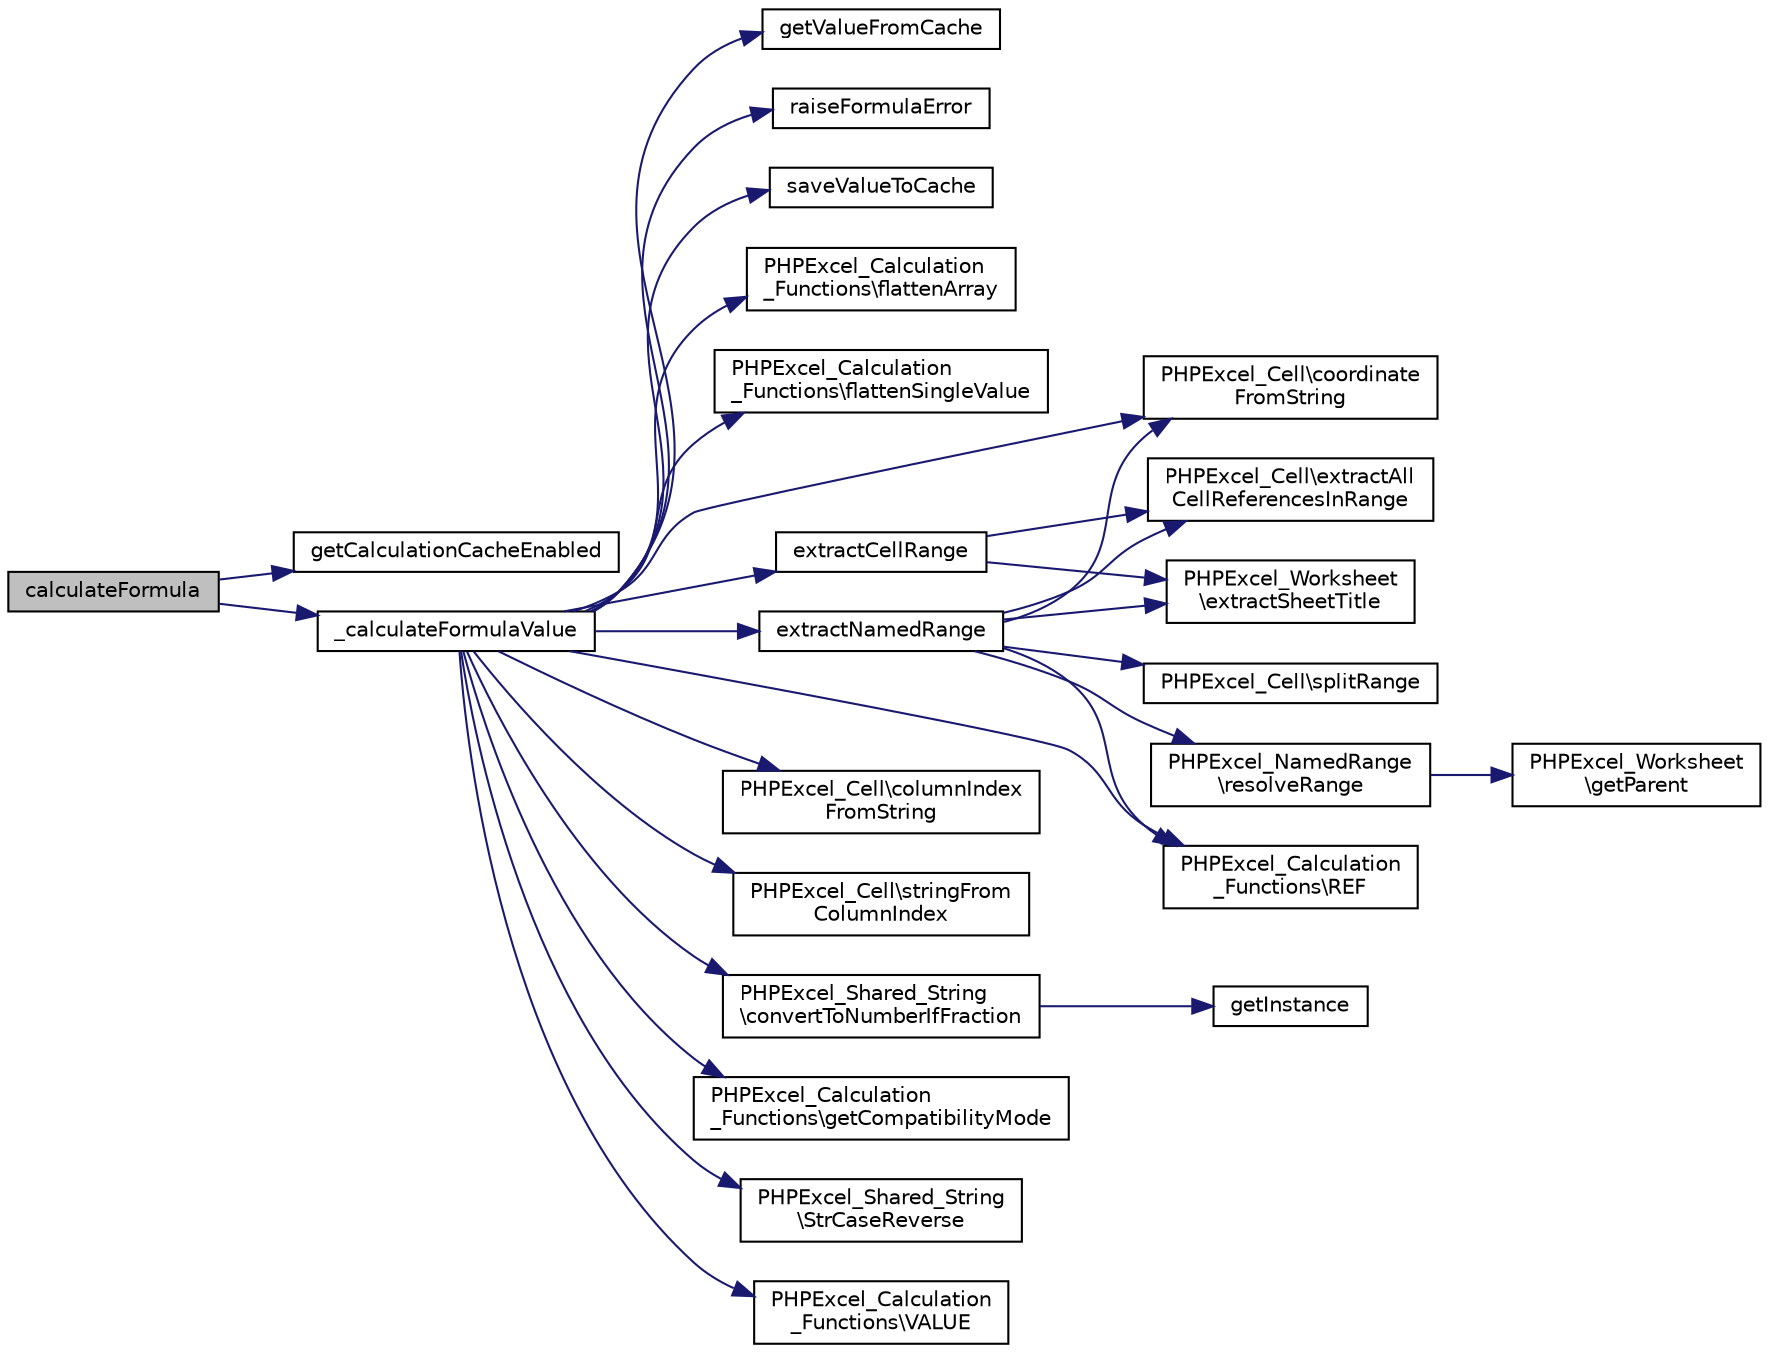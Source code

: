 digraph "calculateFormula"
{
  edge [fontname="Helvetica",fontsize="10",labelfontname="Helvetica",labelfontsize="10"];
  node [fontname="Helvetica",fontsize="10",shape=record];
  rankdir="LR";
  Node88 [label="calculateFormula",height=0.2,width=0.4,color="black", fillcolor="grey75", style="filled", fontcolor="black"];
  Node88 -> Node89 [color="midnightblue",fontsize="10",style="solid",fontname="Helvetica"];
  Node89 [label="getCalculationCacheEnabled",height=0.2,width=0.4,color="black", fillcolor="white", style="filled",URL="$class_p_h_p_excel___calculation.html#a4a302f4dbd639f91dce21e06a12ed531"];
  Node88 -> Node90 [color="midnightblue",fontsize="10",style="solid",fontname="Helvetica"];
  Node90 [label="_calculateFormulaValue",height=0.2,width=0.4,color="black", fillcolor="white", style="filled",URL="$class_p_h_p_excel___calculation.html#ad1aef41691363540e51e0a585e111eaa"];
  Node90 -> Node91 [color="midnightblue",fontsize="10",style="solid",fontname="Helvetica"];
  Node91 [label="getValueFromCache",height=0.2,width=0.4,color="black", fillcolor="white", style="filled",URL="$class_p_h_p_excel___calculation.html#a13a5177ce6bce59d4bb1e5688ad75fb7"];
  Node90 -> Node92 [color="midnightblue",fontsize="10",style="solid",fontname="Helvetica"];
  Node92 [label="raiseFormulaError",height=0.2,width=0.4,color="black", fillcolor="white", style="filled",URL="$class_p_h_p_excel___calculation.html#a22c1f148dcd30624e1a333f94cd43bdd"];
  Node90 -> Node93 [color="midnightblue",fontsize="10",style="solid",fontname="Helvetica"];
  Node93 [label="saveValueToCache",height=0.2,width=0.4,color="black", fillcolor="white", style="filled",URL="$class_p_h_p_excel___calculation.html#a2879bbb3c0da111544e91eb9b8ef88df"];
  Node90 -> Node94 [color="midnightblue",fontsize="10",style="solid",fontname="Helvetica"];
  Node94 [label="PHPExcel_Calculation\l_Functions\\flattenArray",height=0.2,width=0.4,color="black", fillcolor="white", style="filled",URL="$class_p_h_p_excel___calculation___functions.html#a727bb3f815b719448bf2e7fd464c4542"];
  Node90 -> Node95 [color="midnightblue",fontsize="10",style="solid",fontname="Helvetica"];
  Node95 [label="PHPExcel_Calculation\l_Functions\\flattenSingleValue",height=0.2,width=0.4,color="black", fillcolor="white", style="filled",URL="$class_p_h_p_excel___calculation___functions.html#acaf2a2e8a02edcc96314474aa06d8550"];
  Node90 -> Node96 [color="midnightblue",fontsize="10",style="solid",fontname="Helvetica"];
  Node96 [label="PHPExcel_Cell\\coordinate\lFromString",height=0.2,width=0.4,color="black", fillcolor="white", style="filled",URL="$class_p_h_p_excel___cell.html#a81e3469df94f7b5a1f5d9064575280a3"];
  Node90 -> Node97 [color="midnightblue",fontsize="10",style="solid",fontname="Helvetica"];
  Node97 [label="PHPExcel_Cell\\columnIndex\lFromString",height=0.2,width=0.4,color="black", fillcolor="white", style="filled",URL="$class_p_h_p_excel___cell.html#a492724422ceefe1d16ed2a8997a0a489"];
  Node90 -> Node98 [color="midnightblue",fontsize="10",style="solid",fontname="Helvetica"];
  Node98 [label="PHPExcel_Cell\\stringFrom\lColumnIndex",height=0.2,width=0.4,color="black", fillcolor="white", style="filled",URL="$class_p_h_p_excel___cell.html#ab5501b4cf2f8cd0af389ad4096fb9387"];
  Node90 -> Node99 [color="midnightblue",fontsize="10",style="solid",fontname="Helvetica"];
  Node99 [label="extractCellRange",height=0.2,width=0.4,color="black", fillcolor="white", style="filled",URL="$class_p_h_p_excel___calculation.html#a9d2232a783e31c75270a500346569965"];
  Node99 -> Node100 [color="midnightblue",fontsize="10",style="solid",fontname="Helvetica"];
  Node100 [label="PHPExcel_Worksheet\l\\extractSheetTitle",height=0.2,width=0.4,color="black", fillcolor="white", style="filled",URL="$class_p_h_p_excel___worksheet.html#af647112824779ee4dd97cb9ff63926bd"];
  Node99 -> Node101 [color="midnightblue",fontsize="10",style="solid",fontname="Helvetica"];
  Node101 [label="PHPExcel_Cell\\extractAll\lCellReferencesInRange",height=0.2,width=0.4,color="black", fillcolor="white", style="filled",URL="$class_p_h_p_excel___cell.html#a63dc6fc782cd5373ee465863213dabdb"];
  Node90 -> Node102 [color="midnightblue",fontsize="10",style="solid",fontname="Helvetica"];
  Node102 [label="PHPExcel_Calculation\l_Functions\\REF",height=0.2,width=0.4,color="black", fillcolor="white", style="filled",URL="$class_p_h_p_excel___calculation___functions.html#a57dca31978b72792e744bf4b711673bc"];
  Node90 -> Node103 [color="midnightblue",fontsize="10",style="solid",fontname="Helvetica"];
  Node103 [label="extractNamedRange",height=0.2,width=0.4,color="black", fillcolor="white", style="filled",URL="$class_p_h_p_excel___calculation.html#a25face12130e4c51ed2994a8124c3f24"];
  Node103 -> Node100 [color="midnightblue",fontsize="10",style="solid",fontname="Helvetica"];
  Node103 -> Node104 [color="midnightblue",fontsize="10",style="solid",fontname="Helvetica"];
  Node104 [label="PHPExcel_NamedRange\l\\resolveRange",height=0.2,width=0.4,color="black", fillcolor="white", style="filled",URL="$class_p_h_p_excel___named_range.html#abcf033bf855d17978f0ae3f631da7180"];
  Node104 -> Node105 [color="midnightblue",fontsize="10",style="solid",fontname="Helvetica"];
  Node105 [label="PHPExcel_Worksheet\l\\getParent",height=0.2,width=0.4,color="black", fillcolor="white", style="filled",URL="$class_p_h_p_excel___worksheet.html#a95ecaee3537b1ad29b04ef383a57bbae"];
  Node103 -> Node106 [color="midnightblue",fontsize="10",style="solid",fontname="Helvetica"];
  Node106 [label="PHPExcel_Cell\\splitRange",height=0.2,width=0.4,color="black", fillcolor="white", style="filled",URL="$class_p_h_p_excel___cell.html#adc7bc94b7768fe290a3653ab6c6a3d8e"];
  Node103 -> Node102 [color="midnightblue",fontsize="10",style="solid",fontname="Helvetica"];
  Node103 -> Node101 [color="midnightblue",fontsize="10",style="solid",fontname="Helvetica"];
  Node103 -> Node96 [color="midnightblue",fontsize="10",style="solid",fontname="Helvetica"];
  Node90 -> Node107 [color="midnightblue",fontsize="10",style="solid",fontname="Helvetica"];
  Node107 [label="PHPExcel_Shared_String\l\\convertToNumberIfFraction",height=0.2,width=0.4,color="black", fillcolor="white", style="filled",URL="$class_p_h_p_excel___shared___string.html#a213492f004f36e26ad8186a85937c073"];
  Node107 -> Node108 [color="midnightblue",fontsize="10",style="solid",fontname="Helvetica"];
  Node108 [label="getInstance",height=0.2,width=0.4,color="black", fillcolor="white", style="filled",URL="$class_p_h_p_excel___calculation.html#a8bfbadeff4d146fadfef867cd1f5526d"];
  Node90 -> Node109 [color="midnightblue",fontsize="10",style="solid",fontname="Helvetica"];
  Node109 [label="PHPExcel_Calculation\l_Functions\\getCompatibilityMode",height=0.2,width=0.4,color="black", fillcolor="white", style="filled",URL="$class_p_h_p_excel___calculation___functions.html#a90371057b06045a2318f8e85c3115e88"];
  Node90 -> Node110 [color="midnightblue",fontsize="10",style="solid",fontname="Helvetica"];
  Node110 [label="PHPExcel_Shared_String\l\\StrCaseReverse",height=0.2,width=0.4,color="black", fillcolor="white", style="filled",URL="$class_p_h_p_excel___shared___string.html#a1d241f4f5827982e59af71a1d205f726"];
  Node90 -> Node111 [color="midnightblue",fontsize="10",style="solid",fontname="Helvetica"];
  Node111 [label="PHPExcel_Calculation\l_Functions\\VALUE",height=0.2,width=0.4,color="black", fillcolor="white", style="filled",URL="$class_p_h_p_excel___calculation___functions.html#a2cc495b625ec296fd11527f968a37698"];
}
